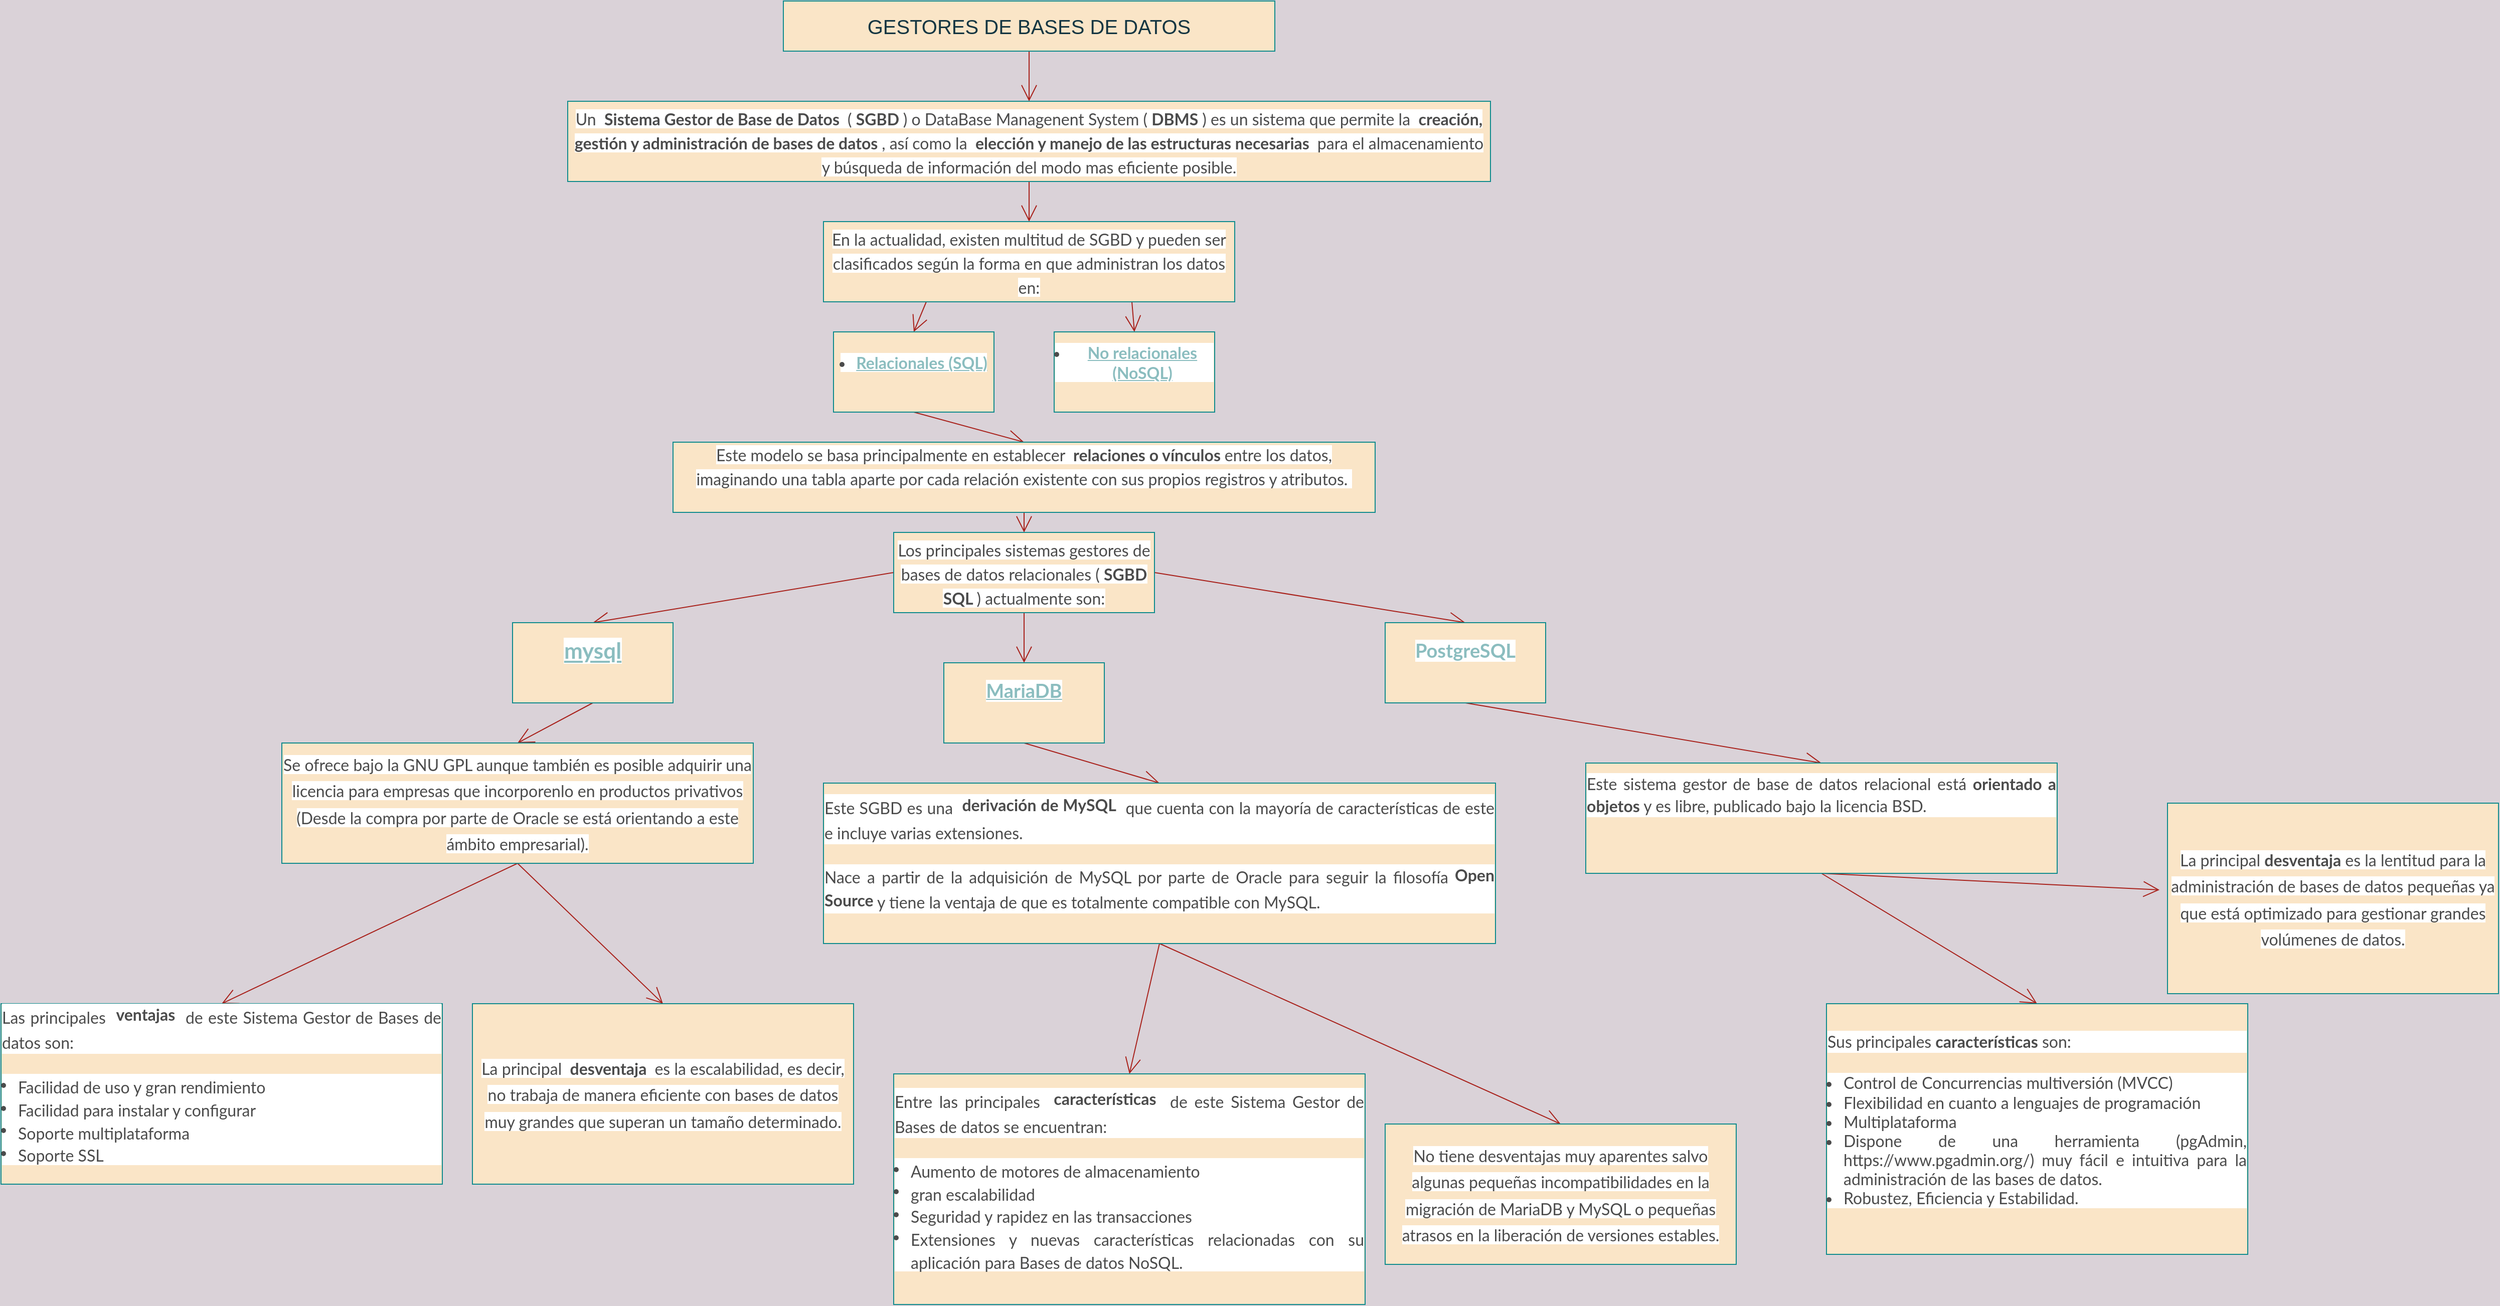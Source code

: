 <mxfile version="20.3.0" type="github">
  <diagram id="9OCMwPdWU3TDPt3jyZn5" name="Página-1">
    <mxGraphModel dx="3020" dy="1845" grid="1" gridSize="10" guides="1" tooltips="1" connect="1" arrows="1" fold="1" page="0" pageScale="1" pageWidth="850" pageHeight="1100" background="#DAD2D8" math="0" shadow="0">
      <root>
        <mxCell id="0" />
        <mxCell id="1" parent="0" />
        <mxCell id="VCaF5FQ0tdgLMfJwGW-g-5" style="edgeStyle=none;curved=1;rounded=0;orthogonalLoop=1;jettySize=auto;html=1;exitX=0.5;exitY=1;exitDx=0;exitDy=0;entryX=0.5;entryY=0;entryDx=0;entryDy=0;strokeColor=#A8201A;fontSize=20;fontColor=#143642;endArrow=open;startSize=14;endSize=14;sourcePerimeterSpacing=8;targetPerimeterSpacing=8;fillColor=#FAE5C7;" edge="1" parent="1" source="VCaF5FQ0tdgLMfJwGW-g-3" target="VCaF5FQ0tdgLMfJwGW-g-4">
          <mxGeometry relative="1" as="geometry" />
        </mxCell>
        <mxCell id="VCaF5FQ0tdgLMfJwGW-g-3" value="&lt;font style=&quot;vertical-align: inherit; font-size: 20px;&quot;&gt;&lt;font style=&quot;vertical-align: inherit; font-size: 20px;&quot;&gt;&lt;font style=&quot;vertical-align: inherit; font-size: 20px;&quot;&gt;&lt;font style=&quot;vertical-align: inherit; font-size: 20px;&quot;&gt;GESTORES DE BASES DE DATOS&lt;/font&gt;&lt;/font&gt;&lt;/font&gt;&lt;/font&gt;" style="rounded=0;whiteSpace=wrap;html=1;hachureGap=4;strokeColor=#0F8B8D;fontColor=#143642;fillColor=#FAE5C7;" vertex="1" parent="1">
          <mxGeometry x="60" y="-770" width="490" height="50" as="geometry" />
        </mxCell>
        <mxCell id="VCaF5FQ0tdgLMfJwGW-g-7" style="edgeStyle=none;curved=1;rounded=0;orthogonalLoop=1;jettySize=auto;html=1;exitX=0.5;exitY=1;exitDx=0;exitDy=0;entryX=0.5;entryY=0;entryDx=0;entryDy=0;strokeColor=#A8201A;fontSize=20;fontColor=#143642;endArrow=open;startSize=14;endSize=14;sourcePerimeterSpacing=8;targetPerimeterSpacing=8;fillColor=#FAE5C7;" edge="1" parent="1" source="VCaF5FQ0tdgLMfJwGW-g-4" target="VCaF5FQ0tdgLMfJwGW-g-6">
          <mxGeometry relative="1" as="geometry" />
        </mxCell>
        <mxCell id="VCaF5FQ0tdgLMfJwGW-g-4" value="&lt;span style=&quot;color: rgb(75, 75, 75); font-family: Lato, sans-serif; font-size: 16px; text-align: justify; background-color: rgb(255, 255, 255);&quot;&gt;&lt;font style=&quot;vertical-align: inherit;&quot;&gt;&lt;font style=&quot;vertical-align: inherit;&quot;&gt;Un&amp;nbsp; &lt;/font&gt;&lt;/font&gt;&lt;/span&gt;&lt;span style=&quot;box-sizing: border-box; font-weight: 700; margin: 0px; padding: 0px; border: 0px; font-variant-numeric: inherit; font-variant-east-asian: inherit; font-stretch: inherit; font-size: 16px; line-height: inherit; font-family: Lato, sans-serif; vertical-align: initial; color: rgb(75, 75, 75); text-align: justify; background-color: rgb(255, 255, 255);&quot;&gt;&lt;font style=&quot;vertical-align: inherit;&quot;&gt;&lt;font style=&quot;vertical-align: inherit;&quot;&gt;Sistema Gestor de Base de Datos &lt;/font&gt;&lt;/font&gt;&lt;/span&gt;&lt;span style=&quot;color: rgb(75, 75, 75); font-family: Lato, sans-serif; font-size: 16px; text-align: justify; background-color: rgb(255, 255, 255);&quot;&gt;&amp;nbsp;&lt;font style=&quot;vertical-align: inherit;&quot;&gt;&lt;font style=&quot;vertical-align: inherit;&quot;&gt;( &lt;/font&gt;&lt;/font&gt;&lt;/span&gt;&lt;span style=&quot;box-sizing: border-box; font-weight: 700; margin: 0px; padding: 0px; border: 0px; font-variant-numeric: inherit; font-variant-east-asian: inherit; font-stretch: inherit; font-size: 16px; line-height: inherit; font-family: Lato, sans-serif; vertical-align: initial; color: rgb(75, 75, 75); text-align: justify; background-color: rgb(255, 255, 255);&quot;&gt;&lt;font style=&quot;vertical-align: inherit;&quot;&gt;&lt;font style=&quot;vertical-align: inherit;&quot;&gt;SGBD &lt;/font&gt;&lt;/font&gt;&lt;/span&gt;&lt;span style=&quot;color: rgb(75, 75, 75); font-family: Lato, sans-serif; font-size: 16px; text-align: justify; background-color: rgb(255, 255, 255);&quot;&gt;&lt;font style=&quot;vertical-align: inherit;&quot;&gt;&lt;font style=&quot;vertical-align: inherit;&quot;&gt;) o DataBase Managenent System ( &lt;/font&gt;&lt;/font&gt;&lt;/span&gt;&lt;span style=&quot;box-sizing: border-box; font-weight: 700; margin: 0px; padding: 0px; border: 0px; font-variant-numeric: inherit; font-variant-east-asian: inherit; font-stretch: inherit; font-size: 16px; line-height: inherit; font-family: Lato, sans-serif; vertical-align: initial; color: rgb(75, 75, 75); text-align: justify; background-color: rgb(255, 255, 255);&quot;&gt;&lt;font style=&quot;vertical-align: inherit;&quot;&gt;&lt;font style=&quot;vertical-align: inherit;&quot;&gt;DBMS &lt;/font&gt;&lt;/font&gt;&lt;/span&gt;&lt;span style=&quot;color: rgb(75, 75, 75); font-family: Lato, sans-serif; font-size: 16px; text-align: justify; background-color: rgb(255, 255, 255);&quot;&gt;&lt;font style=&quot;vertical-align: inherit;&quot;&gt;&lt;font style=&quot;vertical-align: inherit;&quot;&gt;) es un sistema que permite la &lt;/font&gt;&lt;/font&gt;&amp;nbsp;&lt;/span&gt;&lt;span style=&quot;box-sizing: border-box; font-weight: 700; margin: 0px; padding: 0px; border: 0px; font-variant-numeric: inherit; font-variant-east-asian: inherit; font-stretch: inherit; font-size: 16px; line-height: inherit; font-family: Lato, sans-serif; vertical-align: initial; color: rgb(75, 75, 75); text-align: justify; background-color: rgb(255, 255, 255);&quot;&gt;&lt;font style=&quot;vertical-align: inherit;&quot;&gt;&lt;font style=&quot;vertical-align: inherit;&quot;&gt;creación, gestión y administración de bases de datos &lt;/font&gt;&lt;/font&gt;&lt;/span&gt;&lt;span style=&quot;color: rgb(75, 75, 75); font-family: Lato, sans-serif; font-size: 16px; text-align: justify; background-color: rgb(255, 255, 255);&quot;&gt;&lt;font style=&quot;vertical-align: inherit;&quot;&gt;&lt;font style=&quot;vertical-align: inherit;&quot;&gt;, así como la &lt;/font&gt;&lt;/font&gt;&amp;nbsp;&lt;/span&gt;&lt;span style=&quot;box-sizing: border-box; font-weight: 700; margin: 0px; padding: 0px; border: 0px; font-variant-numeric: inherit; font-variant-east-asian: inherit; font-stretch: inherit; font-size: 16px; line-height: inherit; font-family: Lato, sans-serif; vertical-align: initial; color: rgb(75, 75, 75); text-align: justify; background-color: rgb(255, 255, 255);&quot;&gt;&lt;font style=&quot;vertical-align: inherit;&quot;&gt;&lt;font style=&quot;vertical-align: inherit;&quot;&gt;elección y manejo de las estructuras necesarias &lt;/font&gt;&lt;/font&gt;&lt;/span&gt;&lt;span style=&quot;color: rgb(75, 75, 75); font-family: Lato, sans-serif; font-size: 16px; text-align: justify; background-color: rgb(255, 255, 255);&quot;&gt;&amp;nbsp;&lt;font style=&quot;vertical-align: inherit;&quot;&gt;&lt;font style=&quot;vertical-align: inherit;&quot;&gt;para el almacenamiento y búsqueda de información del modo mas eficiente posible.&lt;/font&gt;&lt;/font&gt;&lt;/span&gt;" style="rounded=0;whiteSpace=wrap;html=1;hachureGap=4;strokeColor=#0F8B8D;fontSize=20;fontColor=#143642;fillColor=#FAE5C7;" vertex="1" parent="1">
          <mxGeometry x="-155" y="-670" width="920" height="80" as="geometry" />
        </mxCell>
        <mxCell id="VCaF5FQ0tdgLMfJwGW-g-11" style="edgeStyle=none;curved=1;rounded=0;orthogonalLoop=1;jettySize=auto;html=1;exitX=0.25;exitY=1;exitDx=0;exitDy=0;entryX=0.5;entryY=0;entryDx=0;entryDy=0;strokeColor=#A8201A;fontSize=20;fontColor=#143642;endArrow=open;startSize=14;endSize=14;sourcePerimeterSpacing=8;targetPerimeterSpacing=8;fillColor=#FAE5C7;" edge="1" parent="1" source="VCaF5FQ0tdgLMfJwGW-g-6" target="VCaF5FQ0tdgLMfJwGW-g-10">
          <mxGeometry relative="1" as="geometry" />
        </mxCell>
        <mxCell id="VCaF5FQ0tdgLMfJwGW-g-12" style="edgeStyle=none;curved=1;rounded=0;orthogonalLoop=1;jettySize=auto;html=1;exitX=0.75;exitY=1;exitDx=0;exitDy=0;entryX=0.5;entryY=0;entryDx=0;entryDy=0;strokeColor=#A8201A;fontSize=20;fontColor=#143642;endArrow=open;startSize=14;endSize=14;sourcePerimeterSpacing=8;targetPerimeterSpacing=8;fillColor=#FAE5C7;" edge="1" parent="1" source="VCaF5FQ0tdgLMfJwGW-g-6" target="VCaF5FQ0tdgLMfJwGW-g-9">
          <mxGeometry relative="1" as="geometry" />
        </mxCell>
        <mxCell id="VCaF5FQ0tdgLMfJwGW-g-6" value="&lt;span style=&quot;color: rgb(75, 75, 75); font-family: Lato, sans-serif; font-size: 16px; text-align: justify; background-color: rgb(255, 255, 255);&quot;&gt;&lt;font style=&quot;vertical-align: inherit;&quot;&gt;&lt;font style=&quot;vertical-align: inherit;&quot;&gt;En la actualidad, existen multitud de SGBD y pueden ser clasificados según la forma en que administran los datos en:&lt;/font&gt;&lt;/font&gt;&lt;/span&gt;" style="rounded=0;whiteSpace=wrap;html=1;hachureGap=4;strokeColor=#0F8B8D;fontSize=20;fontColor=#143642;fillColor=#FAE5C7;" vertex="1" parent="1">
          <mxGeometry x="100" y="-550" width="410" height="80" as="geometry" />
        </mxCell>
        <mxCell id="VCaF5FQ0tdgLMfJwGW-g-9" value="&lt;ul style=&quot;box-sizing: border-box; margin: 0px 0px 20px; overflow-wrap: break-word; padding: 0px 0px 0px 1em; border: 0px; font-variant-numeric: inherit; font-variant-east-asian: inherit; font-stretch: inherit; font-size: 16px; line-height: inherit; font-family: Lato, sans-serif; vertical-align: middle; list-style-position: initial; list-style-image: initial; color: rgb(75, 75, 75); background-color: rgb(255, 255, 255);&quot;&gt;&lt;li style=&quot;box-sizing: border-box; margin: 0px; padding: 0px; border: 0px; font: inherit; vertical-align: middle;&quot;&gt;&lt;a style=&quot;box-sizing: border-box; color: rgb(139, 189, 191); background-color: transparent; margin: 0px; padding: 0px; border: 0px; font: inherit; vertical-align: initial; transition: all 0.2s ease 0s;&quot; href=&quot;https://www.inesem.es/revistadigital/informatica-y-tics/los-gestores-de-bases-de-datos-mas-usados/#puntodos&quot;&gt;&lt;span style=&quot;box-sizing: border-box; font-weight: 700; margin: 0px; padding: 0px; border: 0px; font-style: inherit; font-variant: inherit; font-stretch: inherit; font-size: inherit; line-height: inherit; font-family: inherit; vertical-align: initial;&quot;&gt;&lt;font style=&quot;vertical-align: inherit;&quot;&gt;&lt;font style=&quot;vertical-align: inherit;&quot;&gt;No relacionales (NoSQL)&lt;/font&gt;&lt;/font&gt;&lt;/span&gt;&lt;/a&gt;&lt;/li&gt;&lt;/ul&gt;" style="rounded=0;whiteSpace=wrap;html=1;hachureGap=4;strokeColor=#0F8B8D;fontSize=20;fontColor=#143642;fillColor=#FAE5C7;align=center;" vertex="1" parent="1">
          <mxGeometry x="330" y="-440" width="160" height="80" as="geometry" />
        </mxCell>
        <mxCell id="VCaF5FQ0tdgLMfJwGW-g-15" style="edgeStyle=none;curved=1;rounded=0;orthogonalLoop=1;jettySize=auto;html=1;exitX=0.5;exitY=1;exitDx=0;exitDy=0;entryX=0.5;entryY=0;entryDx=0;entryDy=0;strokeColor=#A8201A;fontSize=20;fontColor=#143642;endArrow=open;startSize=14;endSize=14;sourcePerimeterSpacing=8;targetPerimeterSpacing=8;fillColor=#FAE5C7;" edge="1" parent="1" source="VCaF5FQ0tdgLMfJwGW-g-10" target="VCaF5FQ0tdgLMfJwGW-g-13">
          <mxGeometry relative="1" as="geometry" />
        </mxCell>
        <mxCell id="VCaF5FQ0tdgLMfJwGW-g-10" value="&lt;ul style=&quot;box-sizing: border-box; margin: 0px 0px 20px; overflow-wrap: break-word; padding: 0px 0px 0px 1em; border: 0px; font-variant-numeric: inherit; font-variant-east-asian: inherit; font-stretch: inherit; font-size: 16px; line-height: inherit; font-family: Lato, sans-serif; vertical-align: middle; list-style-position: initial; list-style-image: initial; color: rgb(75, 75, 75); background-color: rgb(255, 255, 255);&quot;&gt;&lt;li style=&quot;box-sizing: border-box; margin: 0px; padding: 0px; border: 0px; font: inherit; vertical-align: middle;&quot;&gt;&lt;a style=&quot;box-sizing: border-box; color: rgb(139, 189, 191); background-color: transparent; margin: 0px; padding: 0px; border: 0px; font: inherit; vertical-align: initial; transition: all 0.2s ease 0s;&quot; href=&quot;https://www.inesem.es/revistadigital/informatica-y-tics/los-gestores-de-bases-de-datos-mas-usados/#puntouno&quot;&gt;&lt;span style=&quot;box-sizing: border-box; font-weight: 700; margin: 0px; padding: 0px; border: 0px; font-style: inherit; font-variant: inherit; font-stretch: inherit; font-size: inherit; line-height: inherit; font-family: inherit; vertical-align: initial;&quot;&gt;&lt;font style=&quot;vertical-align: inherit;&quot;&gt;&lt;font style=&quot;vertical-align: inherit;&quot;&gt;Relacionales (SQL)&lt;/font&gt;&lt;/font&gt;&lt;/span&gt;&lt;/a&gt;&lt;/li&gt;&lt;/ul&gt;" style="rounded=0;whiteSpace=wrap;html=1;hachureGap=4;strokeColor=#0F8B8D;fontSize=20;fontColor=#143642;fillColor=#FAE5C7;align=center;" vertex="1" parent="1">
          <mxGeometry x="110" y="-440" width="160" height="80" as="geometry" />
        </mxCell>
        <mxCell id="VCaF5FQ0tdgLMfJwGW-g-17" style="edgeStyle=none;curved=1;rounded=0;orthogonalLoop=1;jettySize=auto;html=1;exitX=0.5;exitY=1;exitDx=0;exitDy=0;entryX=0.5;entryY=0;entryDx=0;entryDy=0;strokeColor=#A8201A;fontSize=20;fontColor=#143642;endArrow=open;startSize=14;endSize=14;sourcePerimeterSpacing=8;targetPerimeterSpacing=8;fillColor=#FAE5C7;" edge="1" parent="1" source="VCaF5FQ0tdgLMfJwGW-g-13" target="VCaF5FQ0tdgLMfJwGW-g-16">
          <mxGeometry relative="1" as="geometry" />
        </mxCell>
        <mxCell id="VCaF5FQ0tdgLMfJwGW-g-13" value="&lt;span style=&quot;color: rgb(75, 75, 75); font-family: Lato, sans-serif; font-size: 16px; background-color: rgb(255, 255, 255);&quot;&gt;&lt;font style=&quot;vertical-align: inherit;&quot;&gt;&lt;font style=&quot;vertical-align: inherit;&quot;&gt;&lt;font style=&quot;vertical-align: inherit;&quot;&gt;&lt;font style=&quot;vertical-align: inherit;&quot;&gt;Este modelo se basa principalmente en establecer&amp;nbsp;  &lt;/font&gt;&lt;/font&gt;&lt;/font&gt;&lt;/font&gt;&lt;/span&gt;&lt;span style=&quot;box-sizing: border-box; font-weight: 700; margin: 0px; padding: 0px; border: 0px; font-variant-numeric: inherit; font-variant-east-asian: inherit; font-stretch: inherit; font-size: 16px; line-height: inherit; font-family: Lato, sans-serif; vertical-align: initial; color: rgb(75, 75, 75); background-color: rgb(255, 255, 255);&quot;&gt;&lt;font style=&quot;vertical-align: inherit;&quot;&gt;&lt;font style=&quot;vertical-align: inherit;&quot;&gt;&lt;font style=&quot;vertical-align: inherit;&quot;&gt;&lt;font style=&quot;vertical-align: inherit;&quot;&gt;relaciones o vínculos &lt;/font&gt;&lt;/font&gt;&lt;/font&gt;&lt;/font&gt;&lt;/span&gt;&lt;font style=&quot;vertical-align: inherit;&quot;&gt;&lt;span style=&quot;color: rgb(75, 75, 75); font-family: Lato, sans-serif; font-size: 16px; background-color: rgb(255, 255, 255);&quot;&gt;&lt;font style=&quot;vertical-align: inherit;&quot;&gt;&lt;font style=&quot;vertical-align: inherit;&quot;&gt;&lt;font style=&quot;vertical-align: inherit;&quot;&gt;entre los datos, imaginando una tabla aparte por cada relación existente con sus propios registros y atributos.&lt;/font&gt;&lt;/font&gt;&lt;/font&gt;&lt;/span&gt;&lt;/font&gt;&lt;span style=&quot;color: rgb(75, 75, 75); font-family: Lato, sans-serif; font-size: 16px; background-color: rgb(255, 255, 255);&quot;&gt;&amp;nbsp;&lt;br&gt;&lt;br&gt;&lt;font style=&quot;vertical-align: inherit;&quot;&gt;&lt;font style=&quot;vertical-align: inherit;&quot;&gt;&lt;font style=&quot;vertical-align: inherit;&quot;&gt;&lt;/font&gt;&lt;/font&gt;&lt;/font&gt;&lt;/span&gt;" style="rounded=0;whiteSpace=wrap;html=1;hachureGap=4;strokeColor=#0F8B8D;fontSize=20;fontColor=#143642;fillColor=#FAE5C7;align=center;" vertex="1" parent="1">
          <mxGeometry x="-50" y="-330" width="700" height="70" as="geometry" />
        </mxCell>
        <mxCell id="VCaF5FQ0tdgLMfJwGW-g-21" style="edgeStyle=none;curved=1;rounded=0;orthogonalLoop=1;jettySize=auto;html=1;exitX=0;exitY=0.5;exitDx=0;exitDy=0;entryX=0.5;entryY=0;entryDx=0;entryDy=0;strokeColor=#A8201A;fontSize=20;fontColor=#143642;endArrow=open;startSize=14;endSize=14;sourcePerimeterSpacing=8;targetPerimeterSpacing=8;fillColor=#FAE5C7;" edge="1" parent="1" source="VCaF5FQ0tdgLMfJwGW-g-16" target="VCaF5FQ0tdgLMfJwGW-g-20">
          <mxGeometry relative="1" as="geometry" />
        </mxCell>
        <mxCell id="VCaF5FQ0tdgLMfJwGW-g-22" style="edgeStyle=none;curved=1;rounded=0;orthogonalLoop=1;jettySize=auto;html=1;exitX=1;exitY=0.5;exitDx=0;exitDy=0;entryX=0.5;entryY=0;entryDx=0;entryDy=0;strokeColor=#A8201A;fontSize=20;fontColor=#143642;endArrow=open;startSize=14;endSize=14;sourcePerimeterSpacing=8;targetPerimeterSpacing=8;fillColor=#FAE5C7;" edge="1" parent="1" source="VCaF5FQ0tdgLMfJwGW-g-16" target="VCaF5FQ0tdgLMfJwGW-g-19">
          <mxGeometry relative="1" as="geometry" />
        </mxCell>
        <mxCell id="VCaF5FQ0tdgLMfJwGW-g-23" style="edgeStyle=none;curved=1;rounded=0;orthogonalLoop=1;jettySize=auto;html=1;exitX=0.5;exitY=1;exitDx=0;exitDy=0;entryX=0.5;entryY=0;entryDx=0;entryDy=0;strokeColor=#A8201A;fontSize=20;fontColor=#143642;endArrow=open;startSize=14;endSize=14;sourcePerimeterSpacing=8;targetPerimeterSpacing=8;fillColor=#FAE5C7;" edge="1" parent="1" source="VCaF5FQ0tdgLMfJwGW-g-16" target="VCaF5FQ0tdgLMfJwGW-g-18">
          <mxGeometry relative="1" as="geometry" />
        </mxCell>
        <mxCell id="VCaF5FQ0tdgLMfJwGW-g-16" value="&lt;span style=&quot;color: rgb(75, 75, 75); font-family: Lato, sans-serif; font-size: 16px; text-align: justify; background-color: rgb(255, 255, 255);&quot;&gt;&lt;font style=&quot;vertical-align: inherit;&quot;&gt;&lt;font style=&quot;vertical-align: inherit;&quot;&gt;Los principales sistemas gestores de bases de datos relacionales ( &lt;/font&gt;&lt;/font&gt;&lt;/span&gt;&lt;span style=&quot;box-sizing: border-box; font-weight: 700; margin: 0px; padding: 0px; border: 0px; font-variant-numeric: inherit; font-variant-east-asian: inherit; font-stretch: inherit; font-size: 16px; line-height: inherit; font-family: Lato, sans-serif; vertical-align: initial; color: rgb(75, 75, 75); text-align: justify; background-color: rgb(255, 255, 255);&quot;&gt;&lt;font style=&quot;vertical-align: inherit;&quot;&gt;&lt;font style=&quot;vertical-align: inherit;&quot;&gt;SGBD SQL &lt;/font&gt;&lt;/font&gt;&lt;/span&gt;&lt;span style=&quot;color: rgb(75, 75, 75); font-family: Lato, sans-serif; font-size: 16px; text-align: justify; background-color: rgb(255, 255, 255);&quot;&gt;&lt;font style=&quot;vertical-align: inherit;&quot;&gt;&lt;font style=&quot;vertical-align: inherit;&quot;&gt;) actualmente son:&lt;/font&gt;&lt;/font&gt;&lt;/span&gt;" style="rounded=0;whiteSpace=wrap;html=1;hachureGap=4;strokeColor=#0F8B8D;fontSize=20;fontColor=#143642;fillColor=#FAE5C7;" vertex="1" parent="1">
          <mxGeometry x="170" y="-240" width="260" height="80" as="geometry" />
        </mxCell>
        <mxCell id="VCaF5FQ0tdgLMfJwGW-g-34" style="edgeStyle=none;curved=1;rounded=0;orthogonalLoop=1;jettySize=auto;html=1;exitX=0.5;exitY=1;exitDx=0;exitDy=0;entryX=0.5;entryY=0;entryDx=0;entryDy=0;strokeColor=#A8201A;fontSize=22;fontColor=#143642;endArrow=open;startSize=14;endSize=14;sourcePerimeterSpacing=8;targetPerimeterSpacing=8;fillColor=#FAE5C7;" edge="1" parent="1" source="VCaF5FQ0tdgLMfJwGW-g-18" target="VCaF5FQ0tdgLMfJwGW-g-27">
          <mxGeometry relative="1" as="geometry" />
        </mxCell>
        <mxCell id="VCaF5FQ0tdgLMfJwGW-g-18" value="&lt;h3 style=&quot;box-sizing: border-box; margin: 0px 0px 25px; line-height: inherit; font-size: 19px; overflow-wrap: break-word; padding: 0px; border: 0px; font-variant-numeric: inherit; font-variant-east-asian: inherit; font-stretch: inherit; font-family: Lato, sans-serif; vertical-align: middle; color: rgb(68, 68, 68); background-color: rgb(255, 255, 255); text-align: justify;&quot;&gt;&lt;a style=&quot;box-sizing: border-box; color: rgb(139, 189, 191); background-color: transparent; margin: 0px; padding: 0px; border: 0px; font: inherit; vertical-align: initial; transition: all 0.2s ease 0s;&quot; rel=&quot;noopener noreferrer&quot; target=&quot;_blank&quot; href=&quot;https://mariadb.org/&quot;&gt;&lt;font style=&quot;vertical-align: inherit;&quot;&gt;&lt;font style=&quot;vertical-align: inherit;&quot;&gt;MariaDB&lt;/font&gt;&lt;/font&gt;&lt;/a&gt;&lt;/h3&gt;" style="rounded=0;whiteSpace=wrap;html=1;hachureGap=4;strokeColor=#0F8B8D;fontSize=20;fontColor=#143642;fillColor=#FAE5C7;" vertex="1" parent="1">
          <mxGeometry x="220" y="-110" width="160" height="80" as="geometry" />
        </mxCell>
        <mxCell id="VCaF5FQ0tdgLMfJwGW-g-35" style="edgeStyle=none;curved=1;rounded=0;orthogonalLoop=1;jettySize=auto;html=1;exitX=0.5;exitY=1;exitDx=0;exitDy=0;entryX=0.5;entryY=0;entryDx=0;entryDy=0;strokeColor=#A8201A;fontSize=22;fontColor=#143642;endArrow=open;startSize=14;endSize=14;sourcePerimeterSpacing=8;targetPerimeterSpacing=8;fillColor=#FAE5C7;" edge="1" parent="1" source="VCaF5FQ0tdgLMfJwGW-g-19" target="VCaF5FQ0tdgLMfJwGW-g-30">
          <mxGeometry relative="1" as="geometry" />
        </mxCell>
        <mxCell id="VCaF5FQ0tdgLMfJwGW-g-19" value="&lt;h3 style=&quot;box-sizing: border-box; margin: 0px 0px 25px; line-height: inherit; font-size: 19px; overflow-wrap: break-word; padding: 0px; border: 0px; font-variant-numeric: inherit; font-variant-east-asian: inherit; font-stretch: inherit; font-family: Lato, sans-serif; vertical-align: middle; color: rgb(68, 68, 68); background-color: rgb(255, 255, 255); text-align: justify;&quot;&gt;&lt;a style=&quot;box-sizing: border-box; color: rgb(139, 189, 191); text-decoration-line: none; background-color: transparent; margin: 0px; padding: 0px; border: 0px; font: inherit; vertical-align: initial; transition: all 0.2s ease 0s;&quot; rel=&quot;noopener noreferrer&quot; target=&quot;_blank&quot; href=&quot;https://www.postgresql.org/&quot;&gt;PostgreSQL&lt;/a&gt;&lt;/h3&gt;" style="rounded=0;whiteSpace=wrap;html=1;hachureGap=4;strokeColor=#0F8B8D;fontSize=20;fontColor=#143642;fillColor=#FAE5C7;" vertex="1" parent="1">
          <mxGeometry x="660" y="-150" width="160" height="80" as="geometry" />
        </mxCell>
        <mxCell id="VCaF5FQ0tdgLMfJwGW-g-33" style="edgeStyle=none;curved=1;rounded=0;orthogonalLoop=1;jettySize=auto;html=1;exitX=0.5;exitY=1;exitDx=0;exitDy=0;entryX=0.5;entryY=0;entryDx=0;entryDy=0;strokeColor=#A8201A;fontSize=22;fontColor=#143642;endArrow=open;startSize=14;endSize=14;sourcePerimeterSpacing=8;targetPerimeterSpacing=8;fillColor=#FAE5C7;" edge="1" parent="1" source="VCaF5FQ0tdgLMfJwGW-g-20" target="VCaF5FQ0tdgLMfJwGW-g-24">
          <mxGeometry relative="1" as="geometry" />
        </mxCell>
        <mxCell id="VCaF5FQ0tdgLMfJwGW-g-20" value="&lt;h3 style=&quot;box-sizing: border-box; margin: 0px 0px 25px; line-height: inherit; font-size: 22px; overflow-wrap: break-word; padding: 0px; border: 0px; font-variant-numeric: inherit; font-variant-east-asian: inherit; font-stretch: inherit; font-family: Lato, sans-serif; vertical-align: middle; color: rgb(68, 68, 68); background-color: rgb(255, 255, 255);&quot;&gt;&lt;a style=&quot;box-sizing: border-box; color: rgb(139, 189, 191); background-color: transparent; margin: 0px; padding: 0px; border: 0px; font-style: inherit; font-variant: inherit; font-weight: inherit; font-stretch: inherit; font-size: 22px; line-height: inherit; font-family: inherit; vertical-align: initial; transition: all 0.2s ease 0s;&quot; rel=&quot;noopener noreferrer&quot; target=&quot;_blank&quot; href=&quot;https://www.mysql.com/&quot;&gt;&lt;font style=&quot;vertical-align: inherit; font-size: 22px;&quot;&gt;&lt;font style=&quot;vertical-align: inherit; font-size: 22px;&quot;&gt;mysql&lt;/font&gt;&lt;/font&gt;&lt;/a&gt;&lt;/h3&gt;" style="rounded=0;whiteSpace=wrap;html=1;hachureGap=4;strokeColor=#0F8B8D;fontSize=22;fontColor=#143642;fillColor=#FAE5C7;align=center;" vertex="1" parent="1">
          <mxGeometry x="-210" y="-150" width="160" height="80" as="geometry" />
        </mxCell>
        <mxCell id="VCaF5FQ0tdgLMfJwGW-g-36" style="edgeStyle=none;curved=1;rounded=0;orthogonalLoop=1;jettySize=auto;html=1;exitX=0.5;exitY=1;exitDx=0;exitDy=0;entryX=0.5;entryY=0;entryDx=0;entryDy=0;strokeColor=#A8201A;fontSize=22;fontColor=#143642;endArrow=open;startSize=14;endSize=14;sourcePerimeterSpacing=8;targetPerimeterSpacing=8;fillColor=#FAE5C7;" edge="1" parent="1" source="VCaF5FQ0tdgLMfJwGW-g-24" target="VCaF5FQ0tdgLMfJwGW-g-25">
          <mxGeometry relative="1" as="geometry" />
        </mxCell>
        <mxCell id="VCaF5FQ0tdgLMfJwGW-g-37" style="edgeStyle=none;curved=1;rounded=0;orthogonalLoop=1;jettySize=auto;html=1;exitX=0.5;exitY=1;exitDx=0;exitDy=0;entryX=0.5;entryY=0;entryDx=0;entryDy=0;strokeColor=#A8201A;fontSize=22;fontColor=#143642;endArrow=open;startSize=14;endSize=14;sourcePerimeterSpacing=8;targetPerimeterSpacing=8;fillColor=#FAE5C7;" edge="1" parent="1" source="VCaF5FQ0tdgLMfJwGW-g-24" target="VCaF5FQ0tdgLMfJwGW-g-26">
          <mxGeometry relative="1" as="geometry" />
        </mxCell>
        <mxCell id="VCaF5FQ0tdgLMfJwGW-g-24" value="&lt;span style=&quot;color: rgb(75, 75, 75); font-family: Lato, sans-serif; font-size: 16px; text-align: justify; background-color: rgb(255, 255, 255);&quot;&gt;&lt;font style=&quot;vertical-align: inherit;&quot;&gt;&lt;font style=&quot;vertical-align: inherit;&quot;&gt;Se ofrece bajo la GNU GPL aunque también es posible adquirir una licencia para empresas que incorporenlo en productos privativos (Desde la compra por parte de Oracle se está orientando a este ámbito empresarial).&lt;/font&gt;&lt;/font&gt;&lt;/span&gt;" style="rounded=0;whiteSpace=wrap;html=1;hachureGap=4;strokeColor=#0F8B8D;fontSize=22;fontColor=#143642;fillColor=#FAE5C7;" vertex="1" parent="1">
          <mxGeometry x="-440" y="-30" width="470" height="120" as="geometry" />
        </mxCell>
        <mxCell id="VCaF5FQ0tdgLMfJwGW-g-25" value="&lt;p style=&quot;box-sizing: border-box; margin: 0px 0px 20px; overflow-wrap: break-word; padding: 0px; border: 0px; font-variant-numeric: inherit; font-variant-east-asian: inherit; font-stretch: inherit; font-size: 16px; line-height: 22px; font-family: Lato, sans-serif; vertical-align: middle; color: rgb(75, 75, 75); background-color: rgb(255, 255, 255); text-align: justify;&quot;&gt;&lt;font style=&quot;vertical-align: inherit;&quot;&gt;&lt;font style=&quot;vertical-align: inherit;&quot;&gt;Las principales&amp;nbsp; &lt;/font&gt;&lt;/font&gt;&lt;span style=&quot;box-sizing: border-box; font-weight: 700; margin: 0px; padding: 0px; border: 0px; font-style: inherit; font-variant: inherit; font-stretch: inherit; font-size: inherit; line-height: inherit; font-family: inherit; vertical-align: initial;&quot;&gt;&lt;font style=&quot;vertical-align: inherit;&quot;&gt;&lt;font style=&quot;vertical-align: inherit;&quot;&gt;ventajas&lt;/font&gt;&lt;/font&gt;&lt;/span&gt;&amp;nbsp;&lt;font style=&quot;vertical-align: inherit;&quot;&gt;&lt;font style=&quot;vertical-align: inherit;&quot;&gt; de este Sistema Gestor de Bases de datos son:&lt;/font&gt;&lt;/font&gt;&lt;/p&gt;&lt;ul style=&quot;box-sizing: border-box; margin: 0px 0px 20px; overflow-wrap: break-word; padding: 0px 0px 0px 1em; border: 0px; font-variant-numeric: inherit; font-variant-east-asian: inherit; font-stretch: inherit; font-size: 16px; line-height: inherit; font-family: Lato, sans-serif; vertical-align: middle; list-style-position: initial; list-style-image: initial; color: rgb(75, 75, 75); background-color: rgb(255, 255, 255); text-align: justify;&quot;&gt;&lt;li style=&quot;box-sizing: border-box; margin: 0px; padding: 0px; border: 0px; font: inherit; vertical-align: middle;&quot;&gt;&lt;font style=&quot;vertical-align: inherit;&quot;&gt;&lt;font style=&quot;vertical-align: inherit;&quot;&gt;Facilidad de uso y gran rendimiento&lt;/font&gt;&lt;/font&gt;&lt;/li&gt;&lt;li style=&quot;box-sizing: border-box; margin: 0px; padding: 0px; border: 0px; font: inherit; vertical-align: middle;&quot;&gt;&lt;font style=&quot;vertical-align: inherit;&quot;&gt;&lt;font style=&quot;vertical-align: inherit;&quot;&gt;Facilidad para instalar y configurar&lt;/font&gt;&lt;/font&gt;&lt;/li&gt;&lt;li style=&quot;box-sizing: border-box; margin: 0px; padding: 0px; border: 0px; font: inherit; vertical-align: middle;&quot;&gt;&lt;font style=&quot;vertical-align: inherit;&quot;&gt;&lt;font style=&quot;vertical-align: inherit;&quot;&gt;Soporte multiplataforma&lt;/font&gt;&lt;/font&gt;&lt;/li&gt;&lt;li style=&quot;box-sizing: border-box; margin: 0px; padding: 0px; border: 0px; font: inherit; vertical-align: middle;&quot;&gt;&lt;font style=&quot;vertical-align: inherit;&quot;&gt;&lt;font style=&quot;vertical-align: inherit;&quot;&gt;Soporte SSL&lt;/font&gt;&lt;/font&gt;&lt;/li&gt;&lt;/ul&gt;" style="rounded=0;whiteSpace=wrap;html=1;hachureGap=4;strokeColor=#0F8B8D;fontSize=22;fontColor=#143642;fillColor=#FAE5C7;" vertex="1" parent="1">
          <mxGeometry x="-720" y="230" width="440" height="180" as="geometry" />
        </mxCell>
        <mxCell id="VCaF5FQ0tdgLMfJwGW-g-26" value="&lt;span style=&quot;color: rgb(75, 75, 75); font-family: Lato, sans-serif; font-size: 16px; text-align: justify; background-color: rgb(255, 255, 255);&quot;&gt;&lt;font style=&quot;vertical-align: inherit;&quot;&gt;&lt;font style=&quot;vertical-align: inherit;&quot;&gt;La principal&amp;nbsp; &lt;/font&gt;&lt;/font&gt;&lt;/span&gt;&lt;span style=&quot;box-sizing: border-box; font-weight: 700; margin: 0px; padding: 0px; border: 0px; font-variant-numeric: inherit; font-variant-east-asian: inherit; font-stretch: inherit; font-size: 16px; line-height: inherit; font-family: Lato, sans-serif; vertical-align: initial; color: rgb(75, 75, 75); text-align: justify; background-color: rgb(255, 255, 255);&quot;&gt;&lt;font style=&quot;vertical-align: inherit;&quot;&gt;&lt;font style=&quot;vertical-align: inherit;&quot;&gt;desventaja &lt;/font&gt;&lt;/font&gt;&lt;/span&gt;&lt;span style=&quot;color: rgb(75, 75, 75); font-family: Lato, sans-serif; font-size: 16px; text-align: justify; background-color: rgb(255, 255, 255);&quot;&gt;&amp;nbsp;&lt;font style=&quot;vertical-align: inherit;&quot;&gt;&lt;font style=&quot;vertical-align: inherit;&quot;&gt;es la escalabilidad, es decir, no trabaja de manera eficiente con bases de datos muy grandes que superan un tamaño determinado.&lt;/font&gt;&lt;/font&gt;&lt;/span&gt;" style="rounded=0;whiteSpace=wrap;html=1;hachureGap=4;strokeColor=#0F8B8D;fontSize=22;fontColor=#143642;fillColor=#FAE5C7;" vertex="1" parent="1">
          <mxGeometry x="-250" y="230" width="380" height="180" as="geometry" />
        </mxCell>
        <mxCell id="VCaF5FQ0tdgLMfJwGW-g-38" style="edgeStyle=none;curved=1;rounded=0;orthogonalLoop=1;jettySize=auto;html=1;exitX=0.5;exitY=1;exitDx=0;exitDy=0;entryX=0.5;entryY=0;entryDx=0;entryDy=0;strokeColor=#A8201A;fontSize=22;fontColor=#143642;endArrow=open;startSize=14;endSize=14;sourcePerimeterSpacing=8;targetPerimeterSpacing=8;fillColor=#FAE5C7;" edge="1" parent="1" source="VCaF5FQ0tdgLMfJwGW-g-27" target="VCaF5FQ0tdgLMfJwGW-g-28">
          <mxGeometry relative="1" as="geometry" />
        </mxCell>
        <mxCell id="VCaF5FQ0tdgLMfJwGW-g-39" style="edgeStyle=none;curved=1;rounded=0;orthogonalLoop=1;jettySize=auto;html=1;exitX=0.5;exitY=1;exitDx=0;exitDy=0;entryX=0.5;entryY=0;entryDx=0;entryDy=0;strokeColor=#A8201A;fontSize=22;fontColor=#143642;endArrow=open;startSize=14;endSize=14;sourcePerimeterSpacing=8;targetPerimeterSpacing=8;fillColor=#FAE5C7;" edge="1" parent="1" source="VCaF5FQ0tdgLMfJwGW-g-27" target="VCaF5FQ0tdgLMfJwGW-g-29">
          <mxGeometry relative="1" as="geometry" />
        </mxCell>
        <mxCell id="VCaF5FQ0tdgLMfJwGW-g-27" value="&lt;p style=&quot;box-sizing: border-box; margin: 0px 0px 20px; overflow-wrap: break-word; padding: 0px; border: 0px; font-variant-numeric: inherit; font-variant-east-asian: inherit; font-stretch: inherit; font-size: 16px; line-height: 22px; font-family: Lato, sans-serif; vertical-align: middle; color: rgb(75, 75, 75); background-color: rgb(255, 255, 255); text-align: justify;&quot;&gt;&lt;font style=&quot;vertical-align: inherit;&quot;&gt;&lt;font style=&quot;vertical-align: inherit;&quot;&gt;Este SGBD es una&amp;nbsp; &lt;/font&gt;&lt;/font&gt;&lt;span style=&quot;box-sizing: border-box; font-weight: 700; margin: 0px; padding: 0px; border: 0px; font-style: inherit; font-variant: inherit; font-stretch: inherit; font-size: inherit; line-height: inherit; font-family: inherit; vertical-align: initial;&quot;&gt;&lt;font style=&quot;vertical-align: inherit;&quot;&gt;&lt;font style=&quot;vertical-align: inherit;&quot;&gt;derivación de MySQL&lt;/font&gt;&lt;/font&gt;&lt;/span&gt;&amp;nbsp;&lt;font style=&quot;vertical-align: inherit;&quot;&gt;&lt;font style=&quot;vertical-align: inherit;&quot;&gt; que cuenta con la mayoría de características de este e incluye varias extensiones.&lt;/font&gt;&lt;/font&gt;&lt;/p&gt;&lt;p style=&quot;box-sizing: border-box; margin: 0px 0px 20px; overflow-wrap: break-word; padding: 0px; border: 0px; font-variant-numeric: inherit; font-variant-east-asian: inherit; font-stretch: inherit; font-size: 16px; line-height: 22px; font-family: Lato, sans-serif; vertical-align: middle; color: rgb(75, 75, 75); background-color: rgb(255, 255, 255); text-align: justify;&quot;&gt;&lt;font style=&quot;vertical-align: inherit;&quot;&gt;&lt;font style=&quot;vertical-align: inherit;&quot;&gt;Nace a partir de la adquisición de MySQL por parte de Oracle para seguir la filosofía &lt;/font&gt;&lt;span style=&quot;box-sizing: border-box; font-weight: 700; margin: 0px; padding: 0px; border: 0px; font-style: inherit; font-variant: inherit; font-stretch: inherit; font-size: inherit; line-height: inherit; font-family: inherit; vertical-align: initial;&quot;&gt;&lt;font style=&quot;vertical-align: inherit;&quot;&gt;Open Source&lt;/font&gt;&lt;/span&gt;&lt;font style=&quot;vertical-align: inherit;&quot;&gt; y tiene la ventaja de que es totalmente compatible con MySQL.&lt;/font&gt;&lt;/font&gt;&amp;nbsp;&lt;span style=&quot;box-sizing: border-box; font-weight: 700; margin: 0px; padding: 0px; border: 0px; font-style: inherit; font-variant: inherit; font-stretch: inherit; font-size: inherit; line-height: inherit; font-family: inherit; vertical-align: initial;&quot;&gt;&lt;font style=&quot;vertical-align: inherit;&quot;&gt;&lt;/font&gt;&lt;/span&gt;&amp;nbsp;&lt;font style=&quot;vertical-align: inherit;&quot;&gt;&lt;/font&gt;&lt;/p&gt;" style="rounded=0;whiteSpace=wrap;html=1;hachureGap=4;strokeColor=#0F8B8D;fontSize=22;fontColor=#143642;fillColor=#FAE5C7;" vertex="1" parent="1">
          <mxGeometry x="100" y="10" width="670" height="160" as="geometry" />
        </mxCell>
        <mxCell id="VCaF5FQ0tdgLMfJwGW-g-28" value="&lt;p style=&quot;box-sizing: border-box; margin: 0px 0px 20px; overflow-wrap: break-word; padding: 0px; border: 0px; font-variant-numeric: inherit; font-variant-east-asian: inherit; font-stretch: inherit; font-size: 16px; line-height: 22px; font-family: Lato, sans-serif; vertical-align: middle; color: rgb(75, 75, 75); background-color: rgb(255, 255, 255); text-align: justify;&quot;&gt;&lt;font style=&quot;vertical-align: inherit;&quot;&gt;&lt;font style=&quot;vertical-align: inherit;&quot;&gt;Entre las principales&amp;nbsp; &lt;/font&gt;&lt;/font&gt;&lt;span style=&quot;box-sizing: border-box; font-weight: 700; margin: 0px; padding: 0px; border: 0px; font-style: inherit; font-variant: inherit; font-stretch: inherit; font-size: inherit; line-height: inherit; font-family: inherit; vertical-align: initial;&quot;&gt;&lt;font style=&quot;vertical-align: inherit;&quot;&gt;&lt;font style=&quot;vertical-align: inherit;&quot;&gt;características&lt;/font&gt;&lt;/font&gt;&lt;/span&gt;&amp;nbsp;&lt;font style=&quot;vertical-align: inherit;&quot;&gt;&lt;font style=&quot;vertical-align: inherit;&quot;&gt; de este Sistema Gestor de Bases de datos se encuentran:&lt;/font&gt;&lt;/font&gt;&lt;/p&gt;&lt;ul style=&quot;box-sizing: border-box; margin: 0px 0px 20px; overflow-wrap: break-word; padding: 0px 0px 0px 1em; border: 0px; font-variant-numeric: inherit; font-variant-east-asian: inherit; font-stretch: inherit; font-size: 16px; line-height: inherit; font-family: Lato, sans-serif; vertical-align: middle; list-style-position: initial; list-style-image: initial; color: rgb(75, 75, 75); background-color: rgb(255, 255, 255); text-align: justify;&quot;&gt;&lt;li style=&quot;box-sizing: border-box; margin: 0px; padding: 0px; border: 0px; font: inherit; vertical-align: middle;&quot;&gt;&lt;font style=&quot;vertical-align: inherit;&quot;&gt;&lt;font style=&quot;vertical-align: inherit;&quot;&gt;Aumento de motores de almacenamiento&lt;/font&gt;&lt;/font&gt;&lt;/li&gt;&lt;li style=&quot;box-sizing: border-box; margin: 0px; padding: 0px; border: 0px; font: inherit; vertical-align: middle;&quot;&gt;&lt;font style=&quot;vertical-align: inherit;&quot;&gt;&lt;font style=&quot;vertical-align: inherit;&quot;&gt;gran escalabilidad&lt;/font&gt;&lt;/font&gt;&lt;/li&gt;&lt;li style=&quot;box-sizing: border-box; margin: 0px; padding: 0px; border: 0px; font: inherit; vertical-align: middle;&quot;&gt;&lt;font style=&quot;vertical-align: inherit;&quot;&gt;&lt;font style=&quot;vertical-align: inherit;&quot;&gt;Seguridad y rapidez en las transacciones&lt;/font&gt;&lt;/font&gt;&lt;/li&gt;&lt;li style=&quot;box-sizing: border-box; margin: 0px; padding: 0px; border: 0px; font: inherit; vertical-align: middle;&quot;&gt;&lt;font style=&quot;vertical-align: inherit;&quot;&gt;&lt;font style=&quot;vertical-align: inherit;&quot;&gt;Extensiones y nuevas características relacionadas con su aplicación para Bases de datos NoSQL.&lt;/font&gt;&lt;/font&gt;&lt;/li&gt;&lt;/ul&gt;" style="rounded=0;whiteSpace=wrap;html=1;hachureGap=4;strokeColor=#0F8B8D;fontSize=22;fontColor=#143642;fillColor=#FAE5C7;" vertex="1" parent="1">
          <mxGeometry x="170" y="300" width="470" height="230" as="geometry" />
        </mxCell>
        <mxCell id="VCaF5FQ0tdgLMfJwGW-g-29" value="&lt;span style=&quot;color: rgb(75, 75, 75); font-family: Lato, sans-serif; font-size: 16px; text-align: justify; background-color: rgb(255, 255, 255);&quot;&gt;&lt;font style=&quot;vertical-align: inherit;&quot;&gt;&lt;font style=&quot;vertical-align: inherit;&quot;&gt;No tiene desventajas muy aparentes salvo algunas pequeñas incompatibilidades en la migración de MariaDB y MySQL o pequeñas atrasos en la liberación de versiones estables.&lt;/font&gt;&lt;/font&gt;&lt;/span&gt;" style="rounded=0;whiteSpace=wrap;html=1;hachureGap=4;strokeColor=#0F8B8D;fontSize=22;fontColor=#143642;fillColor=#FAE5C7;" vertex="1" parent="1">
          <mxGeometry x="660" y="350" width="350" height="140" as="geometry" />
        </mxCell>
        <mxCell id="VCaF5FQ0tdgLMfJwGW-g-40" style="edgeStyle=none;curved=1;rounded=0;orthogonalLoop=1;jettySize=auto;html=1;exitX=0.5;exitY=1;exitDx=0;exitDy=0;entryX=0.5;entryY=0;entryDx=0;entryDy=0;strokeColor=#A8201A;fontSize=22;fontColor=#143642;endArrow=open;startSize=14;endSize=14;sourcePerimeterSpacing=8;targetPerimeterSpacing=8;fillColor=#FAE5C7;" edge="1" parent="1" source="VCaF5FQ0tdgLMfJwGW-g-30" target="VCaF5FQ0tdgLMfJwGW-g-31">
          <mxGeometry relative="1" as="geometry" />
        </mxCell>
        <mxCell id="VCaF5FQ0tdgLMfJwGW-g-41" style="edgeStyle=none;curved=1;rounded=0;orthogonalLoop=1;jettySize=auto;html=1;exitX=0.5;exitY=1;exitDx=0;exitDy=0;strokeColor=#A8201A;fontSize=22;fontColor=#143642;endArrow=open;startSize=14;endSize=14;sourcePerimeterSpacing=8;targetPerimeterSpacing=8;fillColor=#FAE5C7;" edge="1" parent="1" source="VCaF5FQ0tdgLMfJwGW-g-30" target="VCaF5FQ0tdgLMfJwGW-g-32">
          <mxGeometry relative="1" as="geometry" />
        </mxCell>
        <mxCell id="VCaF5FQ0tdgLMfJwGW-g-30" value="&lt;p style=&quot;box-sizing: border-box; margin: 0px 0px 20px; overflow-wrap: break-word; padding: 0px; border: 0px; font-variant-numeric: inherit; font-variant-east-asian: inherit; font-stretch: inherit; font-size: 16px; line-height: 22px; font-family: Lato, sans-serif; vertical-align: middle; color: rgb(75, 75, 75); background-color: rgb(255, 255, 255); text-align: justify;&quot;&gt;Este sistema gestor de base de datos relacional está&amp;nbsp;&lt;span style=&quot;box-sizing: border-box; font-weight: 700; margin: 0px; padding: 0px; border: 0px; font-style: inherit; font-variant: inherit; font-stretch: inherit; font-size: inherit; line-height: inherit; font-family: inherit; vertical-align: initial;&quot;&gt;orientado a objetos&lt;/span&gt;&amp;nbsp;y es libre, publicado bajo la licencia BSD.&lt;/p&gt;&lt;div&gt;&lt;br&gt;&lt;/div&gt;" style="rounded=0;whiteSpace=wrap;html=1;hachureGap=4;strokeColor=#0F8B8D;fontSize=22;fontColor=#143642;fillColor=#FAE5C7;" vertex="1" parent="1">
          <mxGeometry x="860" y="-10" width="470" height="110" as="geometry" />
        </mxCell>
        <mxCell id="VCaF5FQ0tdgLMfJwGW-g-31" value="&lt;p style=&quot;box-sizing: border-box; margin: 0px 0px 20px; overflow-wrap: break-word; padding: 0px; border: 0px; font-variant-numeric: inherit; font-variant-east-asian: inherit; font-stretch: inherit; font-size: 16px; line-height: 22px; font-family: Lato, sans-serif; vertical-align: middle; color: rgb(75, 75, 75); background-color: rgb(255, 255, 255); text-align: justify;&quot;&gt;Sus principales&amp;nbsp;&lt;span style=&quot;box-sizing: border-box; font-weight: 700; margin: 0px; padding: 0px; border: 0px; font-style: inherit; font-variant: inherit; font-stretch: inherit; font-size: inherit; line-height: inherit; font-family: inherit; vertical-align: initial;&quot;&gt;características&lt;/span&gt;&amp;nbsp;son:&lt;/p&gt;&lt;ul style=&quot;box-sizing: border-box; margin: 0px 0px 20px; overflow-wrap: break-word; padding: 0px 0px 0px 1em; border: 0px; font-variant-numeric: inherit; font-variant-east-asian: inherit; font-stretch: inherit; font-size: 16px; line-height: inherit; font-family: Lato, sans-serif; vertical-align: middle; list-style-position: initial; list-style-image: initial; color: rgb(75, 75, 75); background-color: rgb(255, 255, 255); text-align: justify;&quot;&gt;&lt;li style=&quot;box-sizing: border-box; margin: 0px; padding: 0px; border: 0px; font: inherit; vertical-align: middle;&quot;&gt;Control de Concurrencias multiversión (MVCC)&lt;/li&gt;&lt;li style=&quot;box-sizing: border-box; margin: 0px; padding: 0px; border: 0px; font: inherit; vertical-align: middle;&quot;&gt;Flexibilidad en cuanto a lenguajes de programación&lt;/li&gt;&lt;li style=&quot;box-sizing: border-box; margin: 0px; padding: 0px; border: 0px; font: inherit; vertical-align: middle;&quot;&gt;Multiplataforma&lt;/li&gt;&lt;li style=&quot;box-sizing: border-box; margin: 0px; padding: 0px; border: 0px; font: inherit; vertical-align: middle;&quot;&gt;Dispone de una herramienta (pgAdmin, https://www.pgadmin.org/) muy fácil e intuitiva para la administración de las bases de datos.&lt;/li&gt;&lt;li style=&quot;box-sizing: border-box; margin: 0px; padding: 0px; border: 0px; font: inherit; vertical-align: middle;&quot;&gt;Robustez, Eficiencia y Estabilidad.&lt;/li&gt;&lt;/ul&gt;" style="rounded=0;whiteSpace=wrap;html=1;hachureGap=4;strokeColor=#0F8B8D;fontSize=22;fontColor=#143642;fillColor=#FAE5C7;" vertex="1" parent="1">
          <mxGeometry x="1100" y="230" width="420" height="250" as="geometry" />
        </mxCell>
        <mxCell id="VCaF5FQ0tdgLMfJwGW-g-32" value="&lt;span style=&quot;color: rgb(75, 75, 75); font-family: Lato, sans-serif; font-size: 16px; text-align: justify; background-color: rgb(255, 255, 255);&quot;&gt;La principal&amp;nbsp;&lt;/span&gt;&lt;span style=&quot;box-sizing: border-box; font-weight: 700; margin: 0px; padding: 0px; border: 0px; font-variant-numeric: inherit; font-variant-east-asian: inherit; font-stretch: inherit; font-size: 16px; line-height: inherit; font-family: Lato, sans-serif; vertical-align: initial; color: rgb(75, 75, 75); text-align: justify; background-color: rgb(255, 255, 255);&quot;&gt;desventaja&lt;/span&gt;&lt;span style=&quot;color: rgb(75, 75, 75); font-family: Lato, sans-serif; font-size: 16px; text-align: justify; background-color: rgb(255, 255, 255);&quot;&gt;&amp;nbsp;es la lentitud para la administración de bases de datos pequeñas ya que está optimizado para gestionar grandes volúmenes de datos.&lt;/span&gt;" style="rounded=0;whiteSpace=wrap;html=1;hachureGap=4;strokeColor=#0F8B8D;fontSize=22;fontColor=#143642;fillColor=#FAE5C7;" vertex="1" parent="1">
          <mxGeometry x="1440" y="30" width="330" height="190" as="geometry" />
        </mxCell>
      </root>
    </mxGraphModel>
  </diagram>
</mxfile>
